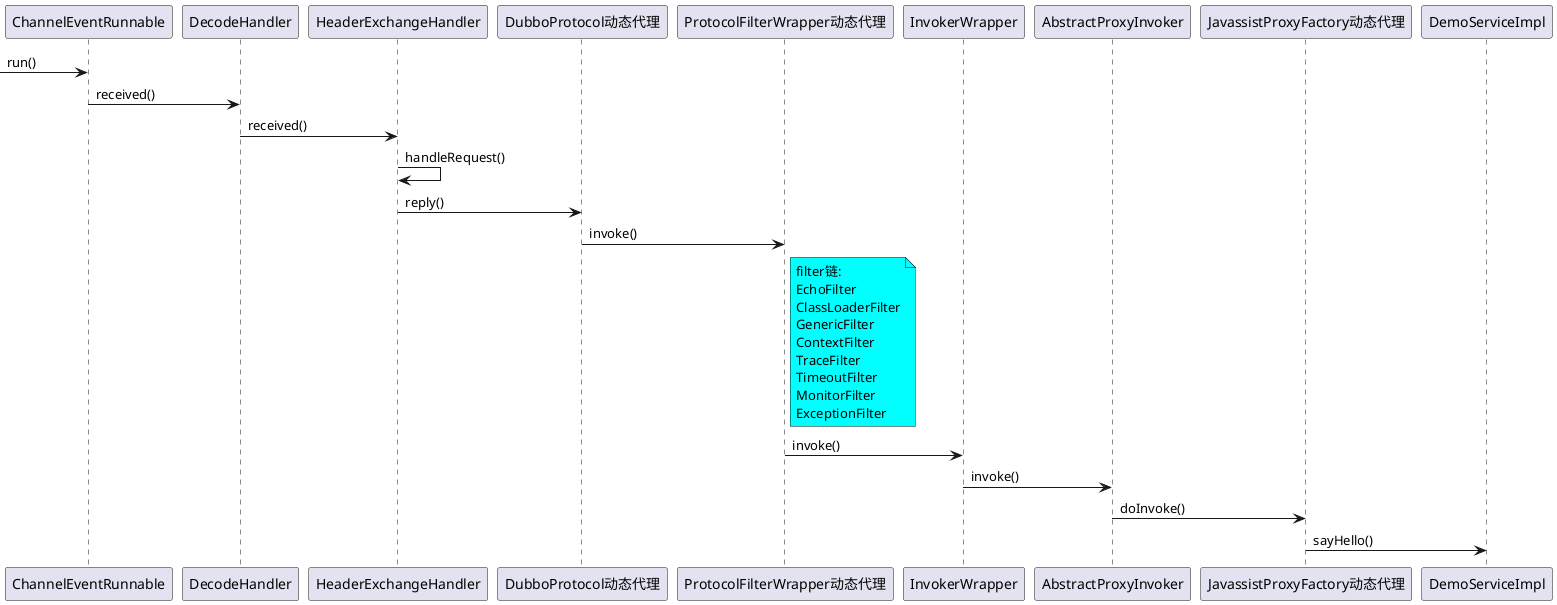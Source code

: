 @startuml
->ChannelEventRunnable:run()
ChannelEventRunnable->DecodeHandler:received()
DecodeHandler->HeaderExchangeHandler:received()
HeaderExchangeHandler->HeaderExchangeHandler:handleRequest()
HeaderExchangeHandler->DubboProtocol动态代理:reply()
DubboProtocol动态代理->ProtocolFilterWrapper动态代理:invoke()
note right of ProtocolFilterWrapper动态代理 #aqua
filter链:
EchoFilter
ClassLoaderFilter
GenericFilter
ContextFilter
TraceFilter
TimeoutFilter
MonitorFilter
ExceptionFilter
end note
ProtocolFilterWrapper动态代理->InvokerWrapper:invoke()
InvokerWrapper->AbstractProxyInvoker:invoke()
AbstractProxyInvoker->JavassistProxyFactory动态代理:doInvoke()
JavassistProxyFactory动态代理->DemoServiceImpl:sayHello()
@enduml